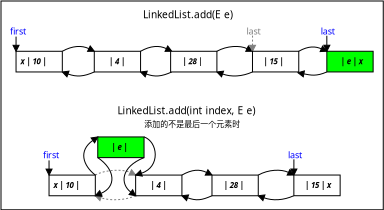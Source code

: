 <?xml version="1.0" encoding="UTF-8"?>
<dia:diagram xmlns:dia="http://www.lysator.liu.se/~alla/dia/">
  <dia:layer name="Background" visible="true" active="true">
    <dia:object type="Standard - Box" version="0" id="O0">
      <dia:attribute name="obj_pos">
        <dia:point val="15.231,18.342"/>
      </dia:attribute>
      <dia:attribute name="obj_bb">
        <dia:rectangle val="15.231,18.342;34.344,28.781"/>
      </dia:attribute>
      <dia:attribute name="elem_corner">
        <dia:point val="15.231,18.342"/>
      </dia:attribute>
      <dia:attribute name="elem_width">
        <dia:real val="19.113"/>
      </dia:attribute>
      <dia:attribute name="elem_height">
        <dia:real val="10.439"/>
      </dia:attribute>
      <dia:attribute name="border_width">
        <dia:real val="0"/>
      </dia:attribute>
      <dia:attribute name="show_background">
        <dia:boolean val="true"/>
      </dia:attribute>
    </dia:object>
    <dia:object type="Standard - BezierLine" version="0" id="O1">
      <dia:attribute name="obj_pos">
        <dia:point val="21.963,28.079"/>
      </dia:attribute>
      <dia:attribute name="obj_bb">
        <dia:rectangle val="19.946,28.039;21.963,28.322"/>
      </dia:attribute>
      <dia:attribute name="bez_points">
        <dia:point val="21.963,28.079"/>
        <dia:point val="21.436,28.314"/>
        <dia:point val="20.67,28.339"/>
        <dia:point val="19.946,28.079"/>
      </dia:attribute>
      <dia:attribute name="corner_types">
        <dia:enum val="0"/>
        <dia:enum val="0"/>
      </dia:attribute>
      <dia:attribute name="line_color">
        <dia:color val="#7f7f7f"/>
      </dia:attribute>
      <dia:attribute name="line_width">
        <dia:real val="0"/>
      </dia:attribute>
      <dia:attribute name="line_style">
        <dia:enum val="4"/>
      </dia:attribute>
      <dia:attribute name="end_arrow">
        <dia:enum val="3"/>
      </dia:attribute>
      <dia:attribute name="end_arrow_length">
        <dia:real val="0.3"/>
      </dia:attribute>
      <dia:attribute name="end_arrow_width">
        <dia:real val="0.3"/>
      </dia:attribute>
    </dia:object>
    <dia:object type="Standard - BezierLine" version="0" id="O2">
      <dia:attribute name="obj_pos">
        <dia:point val="19.946,27.046"/>
      </dia:attribute>
      <dia:attribute name="obj_bb">
        <dia:rectangle val="19.946,26.779;21.963,27.049"/>
      </dia:attribute>
      <dia:attribute name="bez_points">
        <dia:point val="19.946,27.046"/>
        <dia:point val="20.445,26.764"/>
        <dia:point val="21.336,26.739"/>
        <dia:point val="21.963,27.046"/>
      </dia:attribute>
      <dia:attribute name="corner_types">
        <dia:enum val="0"/>
        <dia:enum val="0"/>
      </dia:attribute>
      <dia:attribute name="line_color">
        <dia:color val="#7f7f7f"/>
      </dia:attribute>
      <dia:attribute name="line_width">
        <dia:real val="0"/>
      </dia:attribute>
      <dia:attribute name="line_style">
        <dia:enum val="4"/>
      </dia:attribute>
      <dia:attribute name="end_arrow">
        <dia:enum val="3"/>
      </dia:attribute>
      <dia:attribute name="end_arrow_length">
        <dia:real val="0.3"/>
      </dia:attribute>
      <dia:attribute name="end_arrow_width">
        <dia:real val="0.3"/>
      </dia:attribute>
    </dia:object>
    <dia:object type="Standard - BezierLine" version="0" id="O3">
      <dia:attribute name="obj_pos">
        <dia:point val="29.874,28.078"/>
      </dia:attribute>
      <dia:attribute name="obj_bb">
        <dia:rectangle val="28.094,28.039;29.874,28.322"/>
      </dia:attribute>
      <dia:attribute name="bez_points">
        <dia:point val="29.874,28.078"/>
        <dia:point val="29.347,28.313"/>
        <dia:point val="28.818,28.339"/>
        <dia:point val="28.094,28.079"/>
      </dia:attribute>
      <dia:attribute name="corner_types">
        <dia:enum val="0"/>
        <dia:enum val="0"/>
      </dia:attribute>
      <dia:attribute name="line_width">
        <dia:real val="0"/>
      </dia:attribute>
      <dia:attribute name="end_arrow">
        <dia:enum val="3"/>
      </dia:attribute>
      <dia:attribute name="end_arrow_length">
        <dia:real val="0.3"/>
      </dia:attribute>
      <dia:attribute name="end_arrow_width">
        <dia:real val="0.3"/>
      </dia:attribute>
      <dia:connections>
        <dia:connection handle="0" to="O13" connection="5"/>
      </dia:connections>
    </dia:object>
    <dia:object type="Standard - BezierLine" version="0" id="O4">
      <dia:attribute name="obj_pos">
        <dia:point val="28.094,27.046"/>
      </dia:attribute>
      <dia:attribute name="obj_bb">
        <dia:rectangle val="28.094,26.778;29.874,27.047"/>
      </dia:attribute>
      <dia:attribute name="bez_points">
        <dia:point val="28.094,27.046"/>
        <dia:point val="28.593,26.764"/>
        <dia:point val="29.247,26.738"/>
        <dia:point val="29.874,27.044"/>
      </dia:attribute>
      <dia:attribute name="corner_types">
        <dia:enum val="0"/>
        <dia:enum val="0"/>
      </dia:attribute>
      <dia:attribute name="line_width">
        <dia:real val="0"/>
      </dia:attribute>
      <dia:attribute name="end_arrow">
        <dia:enum val="3"/>
      </dia:attribute>
      <dia:attribute name="end_arrow_length">
        <dia:real val="0.3"/>
      </dia:attribute>
      <dia:attribute name="end_arrow_width">
        <dia:real val="0.3"/>
      </dia:attribute>
      <dia:connections>
        <dia:connection handle="3" to="O13" connection="0"/>
      </dia:connections>
    </dia:object>
    <dia:object type="Standard - Text" version="1" id="O5">
      <dia:attribute name="obj_pos">
        <dia:point val="29.578,26.204"/>
      </dia:attribute>
      <dia:attribute name="obj_bb">
        <dia:rectangle val="29.578,25.784;30.393,26.311"/>
      </dia:attribute>
      <dia:attribute name="text">
        <dia:composite type="text">
          <dia:attribute name="string">
            <dia:string>#last#</dia:string>
          </dia:attribute>
          <dia:attribute name="font">
            <dia:font family="sans" style="0" name="Helvetica"/>
          </dia:attribute>
          <dia:attribute name="height">
            <dia:real val="0.564"/>
          </dia:attribute>
          <dia:attribute name="pos">
            <dia:point val="29.578,26.204"/>
          </dia:attribute>
          <dia:attribute name="color">
            <dia:color val="#0000ff"/>
          </dia:attribute>
          <dia:attribute name="alignment">
            <dia:enum val="0"/>
          </dia:attribute>
        </dia:composite>
      </dia:attribute>
      <dia:attribute name="valign">
        <dia:enum val="3"/>
      </dia:attribute>
    </dia:object>
    <dia:object type="Standard - Line" version="0" id="O6">
      <dia:attribute name="obj_pos">
        <dia:point val="29.876,26.26"/>
      </dia:attribute>
      <dia:attribute name="obj_bb">
        <dia:rectangle val="29.724,26.26;30.024,27.044"/>
      </dia:attribute>
      <dia:attribute name="conn_endpoints">
        <dia:point val="29.876,26.26"/>
        <dia:point val="29.874,27.044"/>
      </dia:attribute>
      <dia:attribute name="numcp">
        <dia:int val="1"/>
      </dia:attribute>
      <dia:attribute name="line_width">
        <dia:real val="0"/>
      </dia:attribute>
      <dia:attribute name="end_arrow">
        <dia:enum val="3"/>
      </dia:attribute>
      <dia:attribute name="end_arrow_length">
        <dia:real val="0.3"/>
      </dia:attribute>
      <dia:attribute name="end_arrow_width">
        <dia:real val="0.3"/>
      </dia:attribute>
      <dia:connections>
        <dia:connection handle="1" to="O13" connection="0"/>
      </dia:connections>
    </dia:object>
    <dia:object type="Standard - BezierLine" version="0" id="O7">
      <dia:attribute name="obj_pos">
        <dia:point val="24.276,27.046"/>
      </dia:attribute>
      <dia:attribute name="obj_bb">
        <dia:rectangle val="24.276,26.779;25.78,27.049"/>
      </dia:attribute>
      <dia:attribute name="bez_points">
        <dia:point val="24.276,27.046"/>
        <dia:point val="24.776,26.764"/>
        <dia:point val="25.153,26.739"/>
        <dia:point val="25.78,27.046"/>
      </dia:attribute>
      <dia:attribute name="corner_types">
        <dia:enum val="0"/>
        <dia:enum val="0"/>
      </dia:attribute>
      <dia:attribute name="line_width">
        <dia:real val="0"/>
      </dia:attribute>
      <dia:attribute name="end_arrow">
        <dia:enum val="3"/>
      </dia:attribute>
      <dia:attribute name="end_arrow_length">
        <dia:real val="0.3"/>
      </dia:attribute>
      <dia:attribute name="end_arrow_width">
        <dia:real val="0.3"/>
      </dia:attribute>
    </dia:object>
    <dia:object type="Standard - BezierLine" version="0" id="O8">
      <dia:attribute name="obj_pos">
        <dia:point val="25.78,28.079"/>
      </dia:attribute>
      <dia:attribute name="obj_bb">
        <dia:rectangle val="24.276,28.039;25.78,28.322"/>
      </dia:attribute>
      <dia:attribute name="bez_points">
        <dia:point val="25.78,28.079"/>
        <dia:point val="25.253,28.314"/>
        <dia:point val="25.001,28.339"/>
        <dia:point val="24.276,28.079"/>
      </dia:attribute>
      <dia:attribute name="corner_types">
        <dia:enum val="0"/>
        <dia:enum val="0"/>
      </dia:attribute>
      <dia:attribute name="line_width">
        <dia:real val="0"/>
      </dia:attribute>
      <dia:attribute name="end_arrow">
        <dia:enum val="3"/>
      </dia:attribute>
      <dia:attribute name="end_arrow_length">
        <dia:real val="0.3"/>
      </dia:attribute>
      <dia:attribute name="end_arrow_width">
        <dia:real val="0.3"/>
      </dia:attribute>
    </dia:object>
    <dia:group>
      <dia:object type="Standard - Box" version="0" id="O9">
        <dia:attribute name="obj_pos">
          <dia:point val="25.78,27.046"/>
        </dia:attribute>
        <dia:attribute name="obj_bb">
          <dia:rectangle val="25.78,27.046;28.094,28.079"/>
        </dia:attribute>
        <dia:attribute name="elem_corner">
          <dia:point val="25.78,27.046"/>
        </dia:attribute>
        <dia:attribute name="elem_width">
          <dia:real val="2.314"/>
        </dia:attribute>
        <dia:attribute name="elem_height">
          <dia:real val="1.034"/>
        </dia:attribute>
        <dia:attribute name="border_width">
          <dia:real val="0"/>
        </dia:attribute>
        <dia:attribute name="show_background">
          <dia:boolean val="true"/>
        </dia:attribute>
      </dia:object>
      <dia:object type="Standard - Text" version="1" id="O10">
        <dia:attribute name="obj_pos">
          <dia:point val="26.373,27.693"/>
        </dia:attribute>
        <dia:attribute name="obj_bb">
          <dia:rectangle val="26.373,27.325;27.488,27.788"/>
        </dia:attribute>
        <dia:attribute name="text">
          <dia:composite type="text">
            <dia:attribute name="string">
              <dia:string>#| 28 |#</dia:string>
            </dia:attribute>
            <dia:attribute name="font">
              <dia:font family="sans" style="88" name="Helvetica-BoldOblique"/>
            </dia:attribute>
            <dia:attribute name="height">
              <dia:real val="0.494"/>
            </dia:attribute>
            <dia:attribute name="pos">
              <dia:point val="26.373,27.693"/>
            </dia:attribute>
            <dia:attribute name="color">
              <dia:color val="#000000"/>
            </dia:attribute>
            <dia:attribute name="alignment">
              <dia:enum val="0"/>
            </dia:attribute>
          </dia:composite>
        </dia:attribute>
        <dia:attribute name="valign">
          <dia:enum val="3"/>
        </dia:attribute>
      </dia:object>
    </dia:group>
    <dia:group>
      <dia:object type="Standard - Box" version="0" id="O11">
        <dia:attribute name="obj_pos">
          <dia:point val="21.963,27.046"/>
        </dia:attribute>
        <dia:attribute name="obj_bb">
          <dia:rectangle val="21.963,27.046;24.277,28.079"/>
        </dia:attribute>
        <dia:attribute name="elem_corner">
          <dia:point val="21.963,27.046"/>
        </dia:attribute>
        <dia:attribute name="elem_width">
          <dia:real val="2.314"/>
        </dia:attribute>
        <dia:attribute name="elem_height">
          <dia:real val="1.034"/>
        </dia:attribute>
        <dia:attribute name="border_width">
          <dia:real val="0"/>
        </dia:attribute>
        <dia:attribute name="show_background">
          <dia:boolean val="true"/>
        </dia:attribute>
      </dia:object>
      <dia:object type="Standard - Text" version="1" id="O12">
        <dia:attribute name="obj_pos">
          <dia:point val="22.7,27.693"/>
        </dia:attribute>
        <dia:attribute name="obj_bb">
          <dia:rectangle val="22.7,27.325;23.54,27.788"/>
        </dia:attribute>
        <dia:attribute name="text">
          <dia:composite type="text">
            <dia:attribute name="string">
              <dia:string>#| 4 |#</dia:string>
            </dia:attribute>
            <dia:attribute name="font">
              <dia:font family="sans" style="88" name="Helvetica-BoldOblique"/>
            </dia:attribute>
            <dia:attribute name="height">
              <dia:real val="0.494"/>
            </dia:attribute>
            <dia:attribute name="pos">
              <dia:point val="22.7,27.693"/>
            </dia:attribute>
            <dia:attribute name="color">
              <dia:color val="#000000"/>
            </dia:attribute>
            <dia:attribute name="alignment">
              <dia:enum val="0"/>
            </dia:attribute>
          </dia:composite>
        </dia:attribute>
        <dia:attribute name="valign">
          <dia:enum val="3"/>
        </dia:attribute>
      </dia:object>
    </dia:group>
    <dia:object type="Standard - Box" version="0" id="O13">
      <dia:attribute name="obj_pos">
        <dia:point val="29.874,27.044"/>
      </dia:attribute>
      <dia:attribute name="obj_bb">
        <dia:rectangle val="29.874,27.044;32.187,28.078"/>
      </dia:attribute>
      <dia:attribute name="elem_corner">
        <dia:point val="29.874,27.044"/>
      </dia:attribute>
      <dia:attribute name="elem_width">
        <dia:real val="2.314"/>
      </dia:attribute>
      <dia:attribute name="elem_height">
        <dia:real val="1.034"/>
      </dia:attribute>
      <dia:attribute name="border_width">
        <dia:real val="0"/>
      </dia:attribute>
      <dia:attribute name="show_background">
        <dia:boolean val="true"/>
      </dia:attribute>
    </dia:object>
    <dia:object type="Standard - Text" version="1" id="O14">
      <dia:attribute name="obj_pos">
        <dia:point val="30.428,27.692"/>
      </dia:attribute>
      <dia:attribute name="obj_bb">
        <dia:rectangle val="30.428,27.312;31.947,27.81"/>
      </dia:attribute>
      <dia:attribute name="text">
        <dia:composite type="text">
          <dia:attribute name="string">
            <dia:string>#| 15 | x#</dia:string>
          </dia:attribute>
          <dia:attribute name="font">
            <dia:font family="sans" style="88" name="Helvetica-BoldOblique"/>
          </dia:attribute>
          <dia:attribute name="height">
            <dia:real val="0.494"/>
          </dia:attribute>
          <dia:attribute name="pos">
            <dia:point val="30.428,27.692"/>
          </dia:attribute>
          <dia:attribute name="color">
            <dia:color val="#000000"/>
          </dia:attribute>
          <dia:attribute name="alignment">
            <dia:enum val="0"/>
          </dia:attribute>
        </dia:composite>
      </dia:attribute>
      <dia:attribute name="valign">
        <dia:enum val="3"/>
      </dia:attribute>
    </dia:object>
    <dia:object type="Standard - BezierLine" version="0" id="O15">
      <dia:attribute name="obj_pos">
        <dia:point val="20.069,26.173"/>
      </dia:attribute>
      <dia:attribute name="obj_bb">
        <dia:rectangle val="19.946,26.173;20.778,28.103"/>
      </dia:attribute>
      <dia:attribute name="bez_points">
        <dia:point val="20.069,26.173"/>
        <dia:point val="20.976,26.791"/>
        <dia:point val="20.997,27.644"/>
        <dia:point val="19.946,28.079"/>
      </dia:attribute>
      <dia:attribute name="corner_types">
        <dia:enum val="0"/>
        <dia:enum val="0"/>
      </dia:attribute>
      <dia:attribute name="line_width">
        <dia:real val="0"/>
      </dia:attribute>
      <dia:attribute name="end_arrow">
        <dia:enum val="3"/>
      </dia:attribute>
      <dia:attribute name="end_arrow_length">
        <dia:real val="0.3"/>
      </dia:attribute>
      <dia:attribute name="end_arrow_width">
        <dia:real val="0.3"/>
      </dia:attribute>
    </dia:object>
    <dia:object type="Standard - BezierLine" version="0" id="O16">
      <dia:attribute name="obj_pos">
        <dia:point val="19.946,27.046"/>
      </dia:attribute>
      <dia:attribute name="obj_bb">
        <dia:rectangle val="19.368,25.139;20.069,27.046"/>
      </dia:attribute>
      <dia:attribute name="bez_points">
        <dia:point val="19.946,27.046"/>
        <dia:point val="19.322,26.561"/>
        <dia:point val="19.092,25.828"/>
        <dia:point val="20.069,25.139"/>
      </dia:attribute>
      <dia:attribute name="corner_types">
        <dia:enum val="0"/>
        <dia:enum val="0"/>
      </dia:attribute>
      <dia:attribute name="line_width">
        <dia:real val="0"/>
      </dia:attribute>
      <dia:attribute name="end_arrow">
        <dia:enum val="3"/>
      </dia:attribute>
      <dia:attribute name="end_arrow_length">
        <dia:real val="0.3"/>
      </dia:attribute>
      <dia:attribute name="end_arrow_width">
        <dia:real val="0.3"/>
      </dia:attribute>
    </dia:object>
    <dia:group>
      <dia:object type="Standard - Text" version="1" id="O17">
        <dia:attribute name="obj_pos">
          <dia:point val="17.329,26.204"/>
        </dia:attribute>
        <dia:attribute name="obj_bb">
          <dia:rectangle val="17.329,25.784;18.212,26.311"/>
        </dia:attribute>
        <dia:attribute name="text">
          <dia:composite type="text">
            <dia:attribute name="string">
              <dia:string>#first#</dia:string>
            </dia:attribute>
            <dia:attribute name="font">
              <dia:font family="sans" style="0" name="Helvetica"/>
            </dia:attribute>
            <dia:attribute name="height">
              <dia:real val="0.564"/>
            </dia:attribute>
            <dia:attribute name="pos">
              <dia:point val="17.329,26.204"/>
            </dia:attribute>
            <dia:attribute name="color">
              <dia:color val="#0000ff"/>
            </dia:attribute>
            <dia:attribute name="alignment">
              <dia:enum val="0"/>
            </dia:attribute>
          </dia:composite>
        </dia:attribute>
        <dia:attribute name="valign">
          <dia:enum val="3"/>
        </dia:attribute>
      </dia:object>
      <dia:group>
        <dia:object type="Standard - Box" version="0" id="O18">
          <dia:attribute name="obj_pos">
            <dia:point val="17.633,27.046"/>
          </dia:attribute>
          <dia:attribute name="obj_bb">
            <dia:rectangle val="17.633,27.046;19.946,28.079"/>
          </dia:attribute>
          <dia:attribute name="elem_corner">
            <dia:point val="17.633,27.046"/>
          </dia:attribute>
          <dia:attribute name="elem_width">
            <dia:real val="2.314"/>
          </dia:attribute>
          <dia:attribute name="elem_height">
            <dia:real val="1.034"/>
          </dia:attribute>
          <dia:attribute name="border_width">
            <dia:real val="0"/>
          </dia:attribute>
          <dia:attribute name="show_background">
            <dia:boolean val="true"/>
          </dia:attribute>
        </dia:object>
        <dia:object type="Standard - Text" version="1" id="O19">
          <dia:attribute name="obj_pos">
            <dia:point val="17.855,27.693"/>
          </dia:attribute>
          <dia:attribute name="obj_bb">
            <dia:rectangle val="17.855,27.325;19.363,27.788"/>
          </dia:attribute>
          <dia:attribute name="text">
            <dia:composite type="text">
              <dia:attribute name="string">
                <dia:string>#x | 10 |#</dia:string>
              </dia:attribute>
              <dia:attribute name="font">
                <dia:font family="sans" style="88" name="Helvetica-BoldOblique"/>
              </dia:attribute>
              <dia:attribute name="height">
                <dia:real val="0.494"/>
              </dia:attribute>
              <dia:attribute name="pos">
                <dia:point val="17.855,27.693"/>
              </dia:attribute>
              <dia:attribute name="color">
                <dia:color val="#000000"/>
              </dia:attribute>
              <dia:attribute name="alignment">
                <dia:enum val="0"/>
              </dia:attribute>
            </dia:composite>
          </dia:attribute>
          <dia:attribute name="valign">
            <dia:enum val="3"/>
          </dia:attribute>
        </dia:object>
      </dia:group>
      <dia:object type="Standard - Line" version="0" id="O20">
        <dia:attribute name="obj_pos">
          <dia:point val="17.633,26.312"/>
        </dia:attribute>
        <dia:attribute name="obj_bb">
          <dia:rectangle val="17.483,26.312;17.783,27.046"/>
        </dia:attribute>
        <dia:attribute name="conn_endpoints">
          <dia:point val="17.633,26.312"/>
          <dia:point val="17.633,27.046"/>
        </dia:attribute>
        <dia:attribute name="numcp">
          <dia:int val="1"/>
        </dia:attribute>
        <dia:attribute name="line_width">
          <dia:real val="0"/>
        </dia:attribute>
        <dia:attribute name="end_arrow">
          <dia:enum val="3"/>
        </dia:attribute>
        <dia:attribute name="end_arrow_length">
          <dia:real val="0.3"/>
        </dia:attribute>
        <dia:attribute name="end_arrow_width">
          <dia:real val="0.3"/>
        </dia:attribute>
      </dia:object>
    </dia:group>
    <dia:object type="Standard - BezierLine" version="0" id="O21">
      <dia:attribute name="obj_pos">
        <dia:point val="22.382,25.139"/>
      </dia:attribute>
      <dia:attribute name="obj_bb">
        <dia:rectangle val="21.963,25.139;22.944,27.097"/>
      </dia:attribute>
      <dia:attribute name="bez_points">
        <dia:point val="22.382,25.139"/>
        <dia:point val="23.069,25.362"/>
        <dia:point val="23.236,26.639"/>
        <dia:point val="21.963,27.046"/>
      </dia:attribute>
      <dia:attribute name="corner_types">
        <dia:enum val="0"/>
        <dia:enum val="0"/>
      </dia:attribute>
      <dia:attribute name="line_width">
        <dia:real val="0"/>
      </dia:attribute>
      <dia:attribute name="end_arrow">
        <dia:enum val="3"/>
      </dia:attribute>
      <dia:attribute name="end_arrow_length">
        <dia:real val="0.3"/>
      </dia:attribute>
      <dia:attribute name="end_arrow_width">
        <dia:real val="0.3"/>
      </dia:attribute>
    </dia:object>
    <dia:object type="Standard - BezierLine" version="0" id="O22">
      <dia:attribute name="obj_pos">
        <dia:point val="22.382,26.173"/>
      </dia:attribute>
      <dia:attribute name="obj_bb">
        <dia:rectangle val="21.384,26.173;22.382,28.079"/>
      </dia:attribute>
      <dia:attribute name="bez_points">
        <dia:point val="22.382,26.173"/>
        <dia:point val="21.206,26.644"/>
        <dia:point val="21.185,27.497"/>
        <dia:point val="21.963,28.079"/>
      </dia:attribute>
      <dia:attribute name="corner_types">
        <dia:enum val="0"/>
        <dia:enum val="0"/>
      </dia:attribute>
      <dia:attribute name="line_width">
        <dia:real val="0"/>
      </dia:attribute>
      <dia:attribute name="end_arrow">
        <dia:enum val="3"/>
      </dia:attribute>
      <dia:attribute name="end_arrow_length">
        <dia:real val="0.3"/>
      </dia:attribute>
      <dia:attribute name="end_arrow_width">
        <dia:real val="0.3"/>
      </dia:attribute>
    </dia:object>
    <dia:group>
      <dia:object type="Standard - Box" version="0" id="O23">
        <dia:attribute name="obj_pos">
          <dia:point val="20.069,25.139"/>
        </dia:attribute>
        <dia:attribute name="obj_bb">
          <dia:rectangle val="20.069,25.139;22.382,26.173"/>
        </dia:attribute>
        <dia:attribute name="elem_corner">
          <dia:point val="20.069,25.139"/>
        </dia:attribute>
        <dia:attribute name="elem_width">
          <dia:real val="2.314"/>
        </dia:attribute>
        <dia:attribute name="elem_height">
          <dia:real val="1.034"/>
        </dia:attribute>
        <dia:attribute name="border_width">
          <dia:real val="0"/>
        </dia:attribute>
        <dia:attribute name="inner_color">
          <dia:color val="#00ff00"/>
        </dia:attribute>
        <dia:attribute name="show_background">
          <dia:boolean val="true"/>
        </dia:attribute>
      </dia:object>
      <dia:object type="Standard - Text" version="1" id="O24">
        <dia:attribute name="obj_pos">
          <dia:point val="20.662,25.787"/>
        </dia:attribute>
        <dia:attribute name="obj_bb">
          <dia:rectangle val="20.662,25.419;21.632,25.882"/>
        </dia:attribute>
        <dia:attribute name="text">
          <dia:composite type="text">
            <dia:attribute name="string">
              <dia:string># | e |#</dia:string>
            </dia:attribute>
            <dia:attribute name="font">
              <dia:font family="sans" style="88" name="Helvetica-BoldOblique"/>
            </dia:attribute>
            <dia:attribute name="height">
              <dia:real val="0.494"/>
            </dia:attribute>
            <dia:attribute name="pos">
              <dia:point val="20.662,25.787"/>
            </dia:attribute>
            <dia:attribute name="color">
              <dia:color val="#000000"/>
            </dia:attribute>
            <dia:attribute name="alignment">
              <dia:enum val="0"/>
            </dia:attribute>
          </dia:composite>
        </dia:attribute>
        <dia:attribute name="valign">
          <dia:enum val="3"/>
        </dia:attribute>
      </dia:object>
    </dia:group>
    <dia:object type="Standard - Text" version="1" id="O25">
      <dia:attribute name="obj_pos">
        <dia:point val="21.062,23.998"/>
      </dia:attribute>
      <dia:attribute name="obj_bb">
        <dia:rectangle val="21.062,23.526;28.454,24.118"/>
      </dia:attribute>
      <dia:attribute name="text">
        <dia:composite type="text">
          <dia:attribute name="string">
            <dia:string>#LinkedList.add(int index, E e)#</dia:string>
          </dia:attribute>
          <dia:attribute name="font">
            <dia:font family="sans" style="0" name="Helvetica"/>
          </dia:attribute>
          <dia:attribute name="height">
            <dia:real val="0.635"/>
          </dia:attribute>
          <dia:attribute name="pos">
            <dia:point val="21.062,23.998"/>
          </dia:attribute>
          <dia:attribute name="color">
            <dia:color val="#000000"/>
          </dia:attribute>
          <dia:attribute name="alignment">
            <dia:enum val="0"/>
          </dia:attribute>
        </dia:composite>
      </dia:attribute>
      <dia:attribute name="valign">
        <dia:enum val="3"/>
      </dia:attribute>
    </dia:object>
    <dia:object type="Standard - Text" version="1" id="O26">
      <dia:attribute name="obj_pos">
        <dia:point val="22.388,24.637"/>
      </dia:attribute>
      <dia:attribute name="obj_bb">
        <dia:rectangle val="22.388,24.255;27.128,24.755"/>
      </dia:attribute>
      <dia:attribute name="text">
        <dia:composite type="text">
          <dia:attribute name="string">
            <dia:string>#添加的不是最后一个元素时#</dia:string>
          </dia:attribute>
          <dia:attribute name="font">
            <dia:font family="sans" style="0" name="Helvetica"/>
          </dia:attribute>
          <dia:attribute name="height">
            <dia:real val="0.494"/>
          </dia:attribute>
          <dia:attribute name="pos">
            <dia:point val="22.388,24.637"/>
          </dia:attribute>
          <dia:attribute name="color">
            <dia:color val="#000000"/>
          </dia:attribute>
          <dia:attribute name="alignment">
            <dia:enum val="0"/>
          </dia:attribute>
        </dia:composite>
      </dia:attribute>
      <dia:attribute name="valign">
        <dia:enum val="3"/>
      </dia:attribute>
    </dia:object>
    <dia:object type="Standard - Text" version="1" id="O27">
      <dia:attribute name="obj_pos">
        <dia:point val="22.331,19.207"/>
      </dia:attribute>
      <dia:attribute name="obj_bb">
        <dia:rectangle val="22.331,18.735;27.186,19.327"/>
      </dia:attribute>
      <dia:attribute name="text">
        <dia:composite type="text">
          <dia:attribute name="string">
            <dia:string>#LinkedList.add(E e)#</dia:string>
          </dia:attribute>
          <dia:attribute name="font">
            <dia:font family="sans" style="0" name="Helvetica"/>
          </dia:attribute>
          <dia:attribute name="height">
            <dia:real val="0.635"/>
          </dia:attribute>
          <dia:attribute name="pos">
            <dia:point val="22.331,19.207"/>
          </dia:attribute>
          <dia:attribute name="color">
            <dia:color val="#000000"/>
          </dia:attribute>
          <dia:attribute name="alignment">
            <dia:enum val="0"/>
          </dia:attribute>
        </dia:composite>
      </dia:attribute>
      <dia:attribute name="valign">
        <dia:enum val="3"/>
      </dia:attribute>
    </dia:object>
    <dia:group>
      <dia:object type="Standard - BezierLine" version="0" id="O28">
        <dia:attribute name="obj_pos">
          <dia:point val="19.895,21.89"/>
        </dia:attribute>
        <dia:attribute name="obj_bb">
          <dia:rectangle val="18.297,21.85;19.895,22.133"/>
        </dia:attribute>
        <dia:attribute name="bez_points">
          <dia:point val="19.895,21.89"/>
          <dia:point val="19.368,22.125"/>
          <dia:point val="19.021,22.15"/>
          <dia:point val="18.297,21.89"/>
        </dia:attribute>
        <dia:attribute name="corner_types">
          <dia:enum val="0"/>
          <dia:enum val="0"/>
        </dia:attribute>
        <dia:attribute name="line_width">
          <dia:real val="0"/>
        </dia:attribute>
        <dia:attribute name="end_arrow">
          <dia:enum val="3"/>
        </dia:attribute>
        <dia:attribute name="end_arrow_length">
          <dia:real val="0.3"/>
        </dia:attribute>
        <dia:attribute name="end_arrow_width">
          <dia:real val="0.3"/>
        </dia:attribute>
      </dia:object>
      <dia:object type="Standard - BezierLine" version="0" id="O29">
        <dia:attribute name="obj_pos">
          <dia:point val="18.297,20.856"/>
        </dia:attribute>
        <dia:attribute name="obj_bb">
          <dia:rectangle val="18.297,20.59;19.895,20.859"/>
        </dia:attribute>
        <dia:attribute name="bez_points">
          <dia:point val="18.297,20.856"/>
          <dia:point val="18.796,20.575"/>
          <dia:point val="19.268,20.55"/>
          <dia:point val="19.895,20.856"/>
        </dia:attribute>
        <dia:attribute name="corner_types">
          <dia:enum val="0"/>
          <dia:enum val="0"/>
        </dia:attribute>
        <dia:attribute name="line_width">
          <dia:real val="0"/>
        </dia:attribute>
        <dia:attribute name="end_arrow">
          <dia:enum val="3"/>
        </dia:attribute>
        <dia:attribute name="end_arrow_length">
          <dia:real val="0.3"/>
        </dia:attribute>
        <dia:attribute name="end_arrow_width">
          <dia:real val="0.3"/>
        </dia:attribute>
      </dia:object>
      <dia:object type="Standard - BezierLine" version="0" id="O30">
        <dia:attribute name="obj_pos">
          <dia:point val="27.805,21.89"/>
        </dia:attribute>
        <dia:attribute name="obj_bb">
          <dia:rectangle val="26.026,21.85;27.805,22.132"/>
        </dia:attribute>
        <dia:attribute name="bez_points">
          <dia:point val="27.805,21.89"/>
          <dia:point val="27.279,22.125"/>
          <dia:point val="26.75,22.15"/>
          <dia:point val="26.026,21.89"/>
        </dia:attribute>
        <dia:attribute name="corner_types">
          <dia:enum val="0"/>
          <dia:enum val="0"/>
        </dia:attribute>
        <dia:attribute name="line_width">
          <dia:real val="0"/>
        </dia:attribute>
        <dia:attribute name="end_arrow">
          <dia:enum val="3"/>
        </dia:attribute>
        <dia:attribute name="end_arrow_length">
          <dia:real val="0.3"/>
        </dia:attribute>
        <dia:attribute name="end_arrow_width">
          <dia:real val="0.3"/>
        </dia:attribute>
      </dia:object>
      <dia:object type="Standard - BezierLine" version="0" id="O31">
        <dia:attribute name="obj_pos">
          <dia:point val="26.026,20.856"/>
        </dia:attribute>
        <dia:attribute name="obj_bb">
          <dia:rectangle val="26.026,20.59;27.805,20.859"/>
        </dia:attribute>
        <dia:attribute name="bez_points">
          <dia:point val="26.026,20.856"/>
          <dia:point val="26.525,20.575"/>
          <dia:point val="27.179,20.55"/>
          <dia:point val="27.805,20.856"/>
        </dia:attribute>
        <dia:attribute name="corner_types">
          <dia:enum val="0"/>
          <dia:enum val="0"/>
        </dia:attribute>
        <dia:attribute name="line_width">
          <dia:real val="0"/>
        </dia:attribute>
        <dia:attribute name="end_arrow">
          <dia:enum val="3"/>
        </dia:attribute>
        <dia:attribute name="end_arrow_length">
          <dia:real val="0.3"/>
        </dia:attribute>
        <dia:attribute name="end_arrow_width">
          <dia:real val="0.3"/>
        </dia:attribute>
      </dia:object>
      <dia:object type="Standard - Text" version="1" id="O32">
        <dia:attribute name="obj_pos">
          <dia:point val="15.68,20.014"/>
        </dia:attribute>
        <dia:attribute name="obj_bb">
          <dia:rectangle val="15.68,19.594;16.562,20.122"/>
        </dia:attribute>
        <dia:attribute name="text">
          <dia:composite type="text">
            <dia:attribute name="string">
              <dia:string>#first#</dia:string>
            </dia:attribute>
            <dia:attribute name="font">
              <dia:font family="sans" style="0" name="Helvetica"/>
            </dia:attribute>
            <dia:attribute name="height">
              <dia:real val="0.564"/>
            </dia:attribute>
            <dia:attribute name="pos">
              <dia:point val="15.68,20.014"/>
            </dia:attribute>
            <dia:attribute name="color">
              <dia:color val="#0000ff"/>
            </dia:attribute>
            <dia:attribute name="alignment">
              <dia:enum val="0"/>
            </dia:attribute>
          </dia:composite>
        </dia:attribute>
        <dia:attribute name="valign">
          <dia:enum val="3"/>
        </dia:attribute>
      </dia:object>
      <dia:object type="Standard - Text" version="1" id="O33">
        <dia:attribute name="obj_pos">
          <dia:point val="27.51,20.014"/>
        </dia:attribute>
        <dia:attribute name="obj_bb">
          <dia:rectangle val="27.51,19.594;28.325,20.122"/>
        </dia:attribute>
        <dia:attribute name="text">
          <dia:composite type="text">
            <dia:attribute name="string">
              <dia:string>#last#</dia:string>
            </dia:attribute>
            <dia:attribute name="font">
              <dia:font family="sans" style="0" name="Helvetica"/>
            </dia:attribute>
            <dia:attribute name="height">
              <dia:real val="0.564"/>
            </dia:attribute>
            <dia:attribute name="pos">
              <dia:point val="27.51,20.014"/>
            </dia:attribute>
            <dia:attribute name="color">
              <dia:color val="#7f7f7f"/>
            </dia:attribute>
            <dia:attribute name="alignment">
              <dia:enum val="0"/>
            </dia:attribute>
          </dia:composite>
        </dia:attribute>
        <dia:attribute name="valign">
          <dia:enum val="3"/>
        </dia:attribute>
      </dia:object>
      <dia:group>
        <dia:object type="Standard - Box" version="0" id="O34">
          <dia:attribute name="obj_pos">
            <dia:point val="15.983,20.856"/>
          </dia:attribute>
          <dia:attribute name="obj_bb">
            <dia:rectangle val="15.983,20.856;18.297,21.89"/>
          </dia:attribute>
          <dia:attribute name="elem_corner">
            <dia:point val="15.983,20.856"/>
          </dia:attribute>
          <dia:attribute name="elem_width">
            <dia:real val="2.314"/>
          </dia:attribute>
          <dia:attribute name="elem_height">
            <dia:real val="1.034"/>
          </dia:attribute>
          <dia:attribute name="border_width">
            <dia:real val="0"/>
          </dia:attribute>
          <dia:attribute name="show_background">
            <dia:boolean val="true"/>
          </dia:attribute>
        </dia:object>
        <dia:object type="Standard - Text" version="1" id="O35">
          <dia:attribute name="obj_pos">
            <dia:point val="16.206,21.503"/>
          </dia:attribute>
          <dia:attribute name="obj_bb">
            <dia:rectangle val="16.206,21.136;17.713,21.599"/>
          </dia:attribute>
          <dia:attribute name="text">
            <dia:composite type="text">
              <dia:attribute name="string">
                <dia:string>#x | 10 |#</dia:string>
              </dia:attribute>
              <dia:attribute name="font">
                <dia:font family="sans" style="88" name="Helvetica-BoldOblique"/>
              </dia:attribute>
              <dia:attribute name="height">
                <dia:real val="0.494"/>
              </dia:attribute>
              <dia:attribute name="pos">
                <dia:point val="16.206,21.503"/>
              </dia:attribute>
              <dia:attribute name="color">
                <dia:color val="#000000"/>
              </dia:attribute>
              <dia:attribute name="alignment">
                <dia:enum val="0"/>
              </dia:attribute>
            </dia:composite>
          </dia:attribute>
          <dia:attribute name="valign">
            <dia:enum val="3"/>
          </dia:attribute>
        </dia:object>
      </dia:group>
      <dia:object type="Standard - Line" version="0" id="O36">
        <dia:attribute name="obj_pos">
          <dia:point val="15.984,20.122"/>
        </dia:attribute>
        <dia:attribute name="obj_bb">
          <dia:rectangle val="15.833,20.122;16.133,20.856"/>
        </dia:attribute>
        <dia:attribute name="conn_endpoints">
          <dia:point val="15.984,20.122"/>
          <dia:point val="15.983,20.856"/>
        </dia:attribute>
        <dia:attribute name="numcp">
          <dia:int val="1"/>
        </dia:attribute>
        <dia:attribute name="line_width">
          <dia:real val="0"/>
        </dia:attribute>
        <dia:attribute name="end_arrow">
          <dia:enum val="3"/>
        </dia:attribute>
        <dia:attribute name="end_arrow_length">
          <dia:real val="0.3"/>
        </dia:attribute>
        <dia:attribute name="end_arrow_width">
          <dia:real val="0.3"/>
        </dia:attribute>
      </dia:object>
      <dia:object type="Standard - Line" version="0" id="O37">
        <dia:attribute name="obj_pos">
          <dia:point val="27.808,20.071"/>
        </dia:attribute>
        <dia:attribute name="obj_bb">
          <dia:rectangle val="27.656,20.071;27.956,20.856"/>
        </dia:attribute>
        <dia:attribute name="conn_endpoints">
          <dia:point val="27.808,20.071"/>
          <dia:point val="27.805,20.856"/>
        </dia:attribute>
        <dia:attribute name="numcp">
          <dia:int val="1"/>
        </dia:attribute>
        <dia:attribute name="line_color">
          <dia:color val="#7f7f7f"/>
        </dia:attribute>
        <dia:attribute name="line_width">
          <dia:real val="0"/>
        </dia:attribute>
        <dia:attribute name="line_style">
          <dia:enum val="4"/>
        </dia:attribute>
        <dia:attribute name="end_arrow">
          <dia:enum val="3"/>
        </dia:attribute>
        <dia:attribute name="end_arrow_length">
          <dia:real val="0.3"/>
        </dia:attribute>
        <dia:attribute name="end_arrow_width">
          <dia:real val="0.3"/>
        </dia:attribute>
      </dia:object>
      <dia:object type="Standard - BezierLine" version="0" id="O38">
        <dia:attribute name="obj_pos">
          <dia:point val="22.209,20.856"/>
        </dia:attribute>
        <dia:attribute name="obj_bb">
          <dia:rectangle val="22.209,20.59;23.77,20.859"/>
        </dia:attribute>
        <dia:attribute name="bez_points">
          <dia:point val="22.209,20.856"/>
          <dia:point val="22.708,20.575"/>
          <dia:point val="23.144,20.55"/>
          <dia:point val="23.77,20.856"/>
        </dia:attribute>
        <dia:attribute name="corner_types">
          <dia:enum val="0"/>
          <dia:enum val="0"/>
        </dia:attribute>
        <dia:attribute name="line_width">
          <dia:real val="0"/>
        </dia:attribute>
        <dia:attribute name="end_arrow">
          <dia:enum val="3"/>
        </dia:attribute>
        <dia:attribute name="end_arrow_length">
          <dia:real val="0.3"/>
        </dia:attribute>
        <dia:attribute name="end_arrow_width">
          <dia:real val="0.3"/>
        </dia:attribute>
      </dia:object>
      <dia:object type="Standard - BezierLine" version="0" id="O39">
        <dia:attribute name="obj_pos">
          <dia:point val="23.77,21.89"/>
        </dia:attribute>
        <dia:attribute name="obj_bb">
          <dia:rectangle val="22.209,21.85;23.77,22.132"/>
        </dia:attribute>
        <dia:attribute name="bez_points">
          <dia:point val="23.77,21.89"/>
          <dia:point val="23.244,22.125"/>
          <dia:point val="22.933,22.15"/>
          <dia:point val="22.209,21.89"/>
        </dia:attribute>
        <dia:attribute name="corner_types">
          <dia:enum val="0"/>
          <dia:enum val="0"/>
        </dia:attribute>
        <dia:attribute name="line_width">
          <dia:real val="0"/>
        </dia:attribute>
        <dia:attribute name="end_arrow">
          <dia:enum val="3"/>
        </dia:attribute>
        <dia:attribute name="end_arrow_length">
          <dia:real val="0.3"/>
        </dia:attribute>
        <dia:attribute name="end_arrow_width">
          <dia:real val="0.3"/>
        </dia:attribute>
      </dia:object>
      <dia:group>
        <dia:object type="Standard - Box" version="0" id="O40">
          <dia:attribute name="obj_pos">
            <dia:point val="23.712,20.856"/>
          </dia:attribute>
          <dia:attribute name="obj_bb">
            <dia:rectangle val="23.712,20.856;26.026,21.89"/>
          </dia:attribute>
          <dia:attribute name="elem_corner">
            <dia:point val="23.712,20.856"/>
          </dia:attribute>
          <dia:attribute name="elem_width">
            <dia:real val="2.314"/>
          </dia:attribute>
          <dia:attribute name="elem_height">
            <dia:real val="1.034"/>
          </dia:attribute>
          <dia:attribute name="border_width">
            <dia:real val="0"/>
          </dia:attribute>
          <dia:attribute name="show_background">
            <dia:boolean val="true"/>
          </dia:attribute>
        </dia:object>
        <dia:object type="Standard - Text" version="1" id="O41">
          <dia:attribute name="obj_pos">
            <dia:point val="24.305,21.503"/>
          </dia:attribute>
          <dia:attribute name="obj_bb">
            <dia:rectangle val="24.305,21.136;25.42,21.599"/>
          </dia:attribute>
          <dia:attribute name="text">
            <dia:composite type="text">
              <dia:attribute name="string">
                <dia:string>#| 28 |#</dia:string>
              </dia:attribute>
              <dia:attribute name="font">
                <dia:font family="sans" style="88" name="Helvetica-BoldOblique"/>
              </dia:attribute>
              <dia:attribute name="height">
                <dia:real val="0.494"/>
              </dia:attribute>
              <dia:attribute name="pos">
                <dia:point val="24.305,21.503"/>
              </dia:attribute>
              <dia:attribute name="color">
                <dia:color val="#000000"/>
              </dia:attribute>
              <dia:attribute name="alignment">
                <dia:enum val="0"/>
              </dia:attribute>
            </dia:composite>
          </dia:attribute>
          <dia:attribute name="valign">
            <dia:enum val="3"/>
          </dia:attribute>
        </dia:object>
      </dia:group>
      <dia:group>
        <dia:object type="Standard - Box" version="0" id="O42">
          <dia:attribute name="obj_pos">
            <dia:point val="19.895,20.856"/>
          </dia:attribute>
          <dia:attribute name="obj_bb">
            <dia:rectangle val="19.895,20.856;22.209,21.89"/>
          </dia:attribute>
          <dia:attribute name="elem_corner">
            <dia:point val="19.895,20.856"/>
          </dia:attribute>
          <dia:attribute name="elem_width">
            <dia:real val="2.314"/>
          </dia:attribute>
          <dia:attribute name="elem_height">
            <dia:real val="1.034"/>
          </dia:attribute>
          <dia:attribute name="border_width">
            <dia:real val="0"/>
          </dia:attribute>
          <dia:attribute name="show_background">
            <dia:boolean val="true"/>
          </dia:attribute>
        </dia:object>
        <dia:object type="Standard - Text" version="1" id="O43">
          <dia:attribute name="obj_pos">
            <dia:point val="20.632,21.503"/>
          </dia:attribute>
          <dia:attribute name="obj_bb">
            <dia:rectangle val="20.632,21.136;21.472,21.599"/>
          </dia:attribute>
          <dia:attribute name="text">
            <dia:composite type="text">
              <dia:attribute name="string">
                <dia:string>#| 4 |#</dia:string>
              </dia:attribute>
              <dia:attribute name="font">
                <dia:font family="sans" style="88" name="Helvetica-BoldOblique"/>
              </dia:attribute>
              <dia:attribute name="height">
                <dia:real val="0.494"/>
              </dia:attribute>
              <dia:attribute name="pos">
                <dia:point val="20.632,21.503"/>
              </dia:attribute>
              <dia:attribute name="color">
                <dia:color val="#000000"/>
              </dia:attribute>
              <dia:attribute name="alignment">
                <dia:enum val="0"/>
              </dia:attribute>
            </dia:composite>
          </dia:attribute>
          <dia:attribute name="valign">
            <dia:enum val="3"/>
          </dia:attribute>
        </dia:object>
      </dia:group>
      <dia:object type="Standard - Box" version="0" id="O44">
        <dia:attribute name="obj_pos">
          <dia:point val="27.805,20.855"/>
        </dia:attribute>
        <dia:attribute name="obj_bb">
          <dia:rectangle val="27.805,20.855;30.119,21.889"/>
        </dia:attribute>
        <dia:attribute name="elem_corner">
          <dia:point val="27.805,20.855"/>
        </dia:attribute>
        <dia:attribute name="elem_width">
          <dia:real val="2.314"/>
        </dia:attribute>
        <dia:attribute name="elem_height">
          <dia:real val="1.034"/>
        </dia:attribute>
        <dia:attribute name="border_width">
          <dia:real val="0"/>
        </dia:attribute>
        <dia:attribute name="show_background">
          <dia:boolean val="true"/>
        </dia:attribute>
      </dia:object>
      <dia:object type="Standard - Text" version="1" id="O45">
        <dia:attribute name="obj_pos">
          <dia:point val="28.36,21.502"/>
        </dia:attribute>
        <dia:attribute name="obj_bb">
          <dia:rectangle val="28.36,21.135;29.475,21.597"/>
        </dia:attribute>
        <dia:attribute name="text">
          <dia:composite type="text">
            <dia:attribute name="string">
              <dia:string>#| 15 |#</dia:string>
            </dia:attribute>
            <dia:attribute name="font">
              <dia:font family="sans" style="88" name="Helvetica-BoldOblique"/>
            </dia:attribute>
            <dia:attribute name="height">
              <dia:real val="0.494"/>
            </dia:attribute>
            <dia:attribute name="pos">
              <dia:point val="28.36,21.502"/>
            </dia:attribute>
            <dia:attribute name="color">
              <dia:color val="#000000"/>
            </dia:attribute>
            <dia:attribute name="alignment">
              <dia:enum val="0"/>
            </dia:attribute>
          </dia:composite>
        </dia:attribute>
        <dia:attribute name="valign">
          <dia:enum val="3"/>
        </dia:attribute>
      </dia:object>
      <dia:object type="Standard - BezierLine" version="0" id="O46">
        <dia:attribute name="obj_pos">
          <dia:point val="31.523,21.889"/>
        </dia:attribute>
        <dia:attribute name="obj_bb">
          <dia:rectangle val="30.078,21.837;31.523,22.132"/>
        </dia:attribute>
        <dia:attribute name="bez_points">
          <dia:point val="31.523,21.889"/>
          <dia:point val="30.997,22.123"/>
          <dia:point val="30.721,22.051"/>
          <dia:point val="30.078,21.929"/>
        </dia:attribute>
        <dia:attribute name="corner_types">
          <dia:enum val="0"/>
          <dia:enum val="0"/>
        </dia:attribute>
        <dia:attribute name="line_width">
          <dia:real val="0"/>
        </dia:attribute>
        <dia:attribute name="end_arrow">
          <dia:enum val="3"/>
        </dia:attribute>
        <dia:attribute name="end_arrow_length">
          <dia:real val="0.3"/>
        </dia:attribute>
        <dia:attribute name="end_arrow_width">
          <dia:real val="0.3"/>
        </dia:attribute>
      </dia:object>
      <dia:object type="Standard - BezierLine" version="0" id="O47">
        <dia:attribute name="obj_pos">
          <dia:point val="30.119,20.855"/>
        </dia:attribute>
        <dia:attribute name="obj_bb">
          <dia:rectangle val="30.119,20.596;31.523,20.871"/>
        </dia:attribute>
        <dia:attribute name="bez_points">
          <dia:point val="30.119,20.855"/>
          <dia:point val="30.618,20.573"/>
          <dia:point val="30.97,20.61"/>
          <dia:point val="31.523,20.855"/>
        </dia:attribute>
        <dia:attribute name="corner_types">
          <dia:enum val="0"/>
          <dia:enum val="0"/>
        </dia:attribute>
        <dia:attribute name="line_width">
          <dia:real val="0"/>
        </dia:attribute>
        <dia:attribute name="end_arrow">
          <dia:enum val="3"/>
        </dia:attribute>
        <dia:attribute name="end_arrow_length">
          <dia:real val="0.3"/>
        </dia:attribute>
        <dia:attribute name="end_arrow_width">
          <dia:real val="0.3"/>
        </dia:attribute>
        <dia:connections>
          <dia:connection handle="0" to="O44" connection="2"/>
        </dia:connections>
      </dia:object>
      <dia:group>
        <dia:object type="Standard - Box" version="0" id="O48">
          <dia:attribute name="obj_pos">
            <dia:point val="31.523,20.855"/>
          </dia:attribute>
          <dia:attribute name="obj_bb">
            <dia:rectangle val="31.523,20.855;33.837,21.889"/>
          </dia:attribute>
          <dia:attribute name="elem_corner">
            <dia:point val="31.523,20.855"/>
          </dia:attribute>
          <dia:attribute name="elem_width">
            <dia:real val="2.314"/>
          </dia:attribute>
          <dia:attribute name="elem_height">
            <dia:real val="1.034"/>
          </dia:attribute>
          <dia:attribute name="border_width">
            <dia:real val="0"/>
          </dia:attribute>
          <dia:attribute name="inner_color">
            <dia:color val="#00ff00"/>
          </dia:attribute>
          <dia:attribute name="show_background">
            <dia:boolean val="true"/>
          </dia:attribute>
        </dia:object>
        <dia:object type="Standard - Text" version="1" id="O49">
          <dia:attribute name="obj_pos">
            <dia:point val="32.117,21.502"/>
          </dia:attribute>
          <dia:attribute name="obj_bb">
            <dia:rectangle val="32.117,21.135;33.479,21.597"/>
          </dia:attribute>
          <dia:attribute name="text">
            <dia:composite type="text">
              <dia:attribute name="string">
                <dia:string># | e | x#</dia:string>
              </dia:attribute>
              <dia:attribute name="font">
                <dia:font family="sans" style="88" name="Helvetica-BoldOblique"/>
              </dia:attribute>
              <dia:attribute name="height">
                <dia:real val="0.494"/>
              </dia:attribute>
              <dia:attribute name="pos">
                <dia:point val="32.117,21.502"/>
              </dia:attribute>
              <dia:attribute name="color">
                <dia:color val="#000000"/>
              </dia:attribute>
              <dia:attribute name="alignment">
                <dia:enum val="0"/>
              </dia:attribute>
            </dia:composite>
          </dia:attribute>
          <dia:attribute name="valign">
            <dia:enum val="3"/>
          </dia:attribute>
        </dia:object>
      </dia:group>
      <dia:object type="Standard - Text" version="1" id="O50">
        <dia:attribute name="obj_pos">
          <dia:point val="31.223,20.014"/>
        </dia:attribute>
        <dia:attribute name="obj_bb">
          <dia:rectangle val="31.223,19.594;32.038,20.122"/>
        </dia:attribute>
        <dia:attribute name="text">
          <dia:composite type="text">
            <dia:attribute name="string">
              <dia:string>#last#</dia:string>
            </dia:attribute>
            <dia:attribute name="font">
              <dia:font family="sans" style="0" name="Helvetica"/>
            </dia:attribute>
            <dia:attribute name="height">
              <dia:real val="0.564"/>
            </dia:attribute>
            <dia:attribute name="pos">
              <dia:point val="31.223,20.014"/>
            </dia:attribute>
            <dia:attribute name="color">
              <dia:color val="#0000ff"/>
            </dia:attribute>
            <dia:attribute name="alignment">
              <dia:enum val="0"/>
            </dia:attribute>
          </dia:composite>
        </dia:attribute>
        <dia:attribute name="valign">
          <dia:enum val="3"/>
        </dia:attribute>
        <dia:attribute name="fill_color">
          <dia:color val="#ffffff"/>
        </dia:attribute>
        <dia:attribute name="show_background">
          <dia:boolean val="true"/>
        </dia:attribute>
      </dia:object>
      <dia:object type="Standard - Line" version="0" id="O51">
        <dia:attribute name="obj_pos">
          <dia:point val="31.522,20.079"/>
        </dia:attribute>
        <dia:attribute name="obj_bb">
          <dia:rectangle val="31.373,20.079;31.673,20.855"/>
        </dia:attribute>
        <dia:attribute name="conn_endpoints">
          <dia:point val="31.522,20.079"/>
          <dia:point val="31.523,20.855"/>
        </dia:attribute>
        <dia:attribute name="numcp">
          <dia:int val="1"/>
        </dia:attribute>
        <dia:attribute name="line_width">
          <dia:real val="0"/>
        </dia:attribute>
        <dia:attribute name="end_arrow">
          <dia:enum val="3"/>
        </dia:attribute>
        <dia:attribute name="end_arrow_length">
          <dia:real val="0.3"/>
        </dia:attribute>
        <dia:attribute name="end_arrow_width">
          <dia:real val="0.3"/>
        </dia:attribute>
      </dia:object>
    </dia:group>
  </dia:layer>
</dia:diagram>
